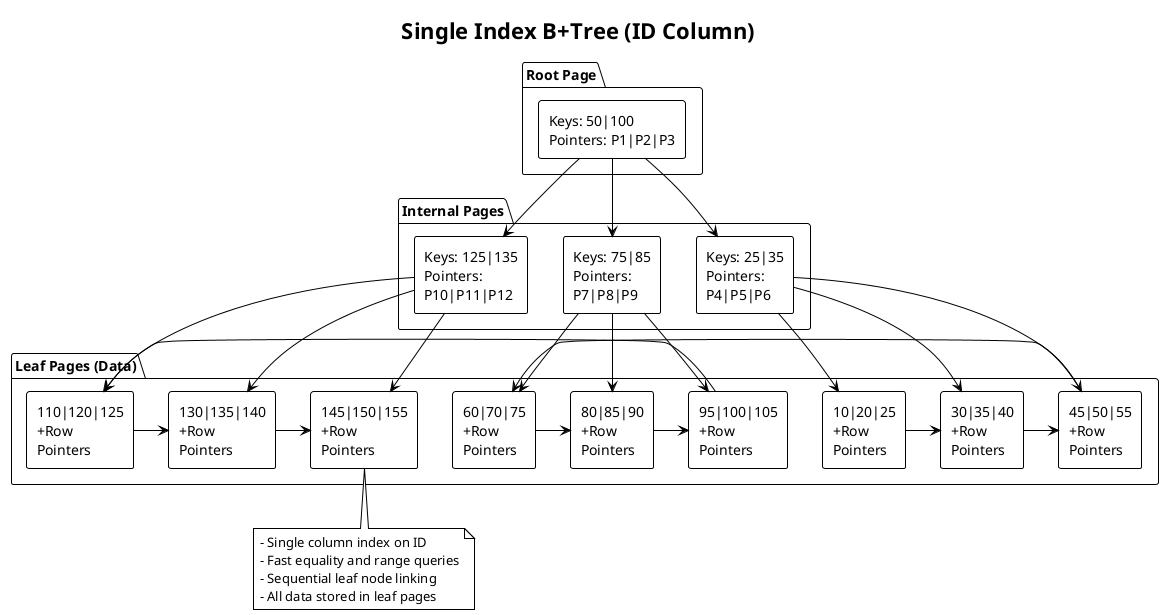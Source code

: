 @startuml Single Index B+Tree
!theme plain

title Single Index B+Tree (ID Column)

package "Root Page" {
  rectangle "Keys: 50|100\nPointers: P1|P2|P3" as root
}

package "Internal Pages" {
  rectangle "Keys: 25|35\nPointers:\nP4|P5|P6" as internal1
  rectangle "Keys: 75|85\nPointers:\nP7|P8|P9" as internal2
  rectangle "Keys: 125|135\nPointers:\nP10|P11|P12" as internal3
}

package "Leaf Pages (Data)" {
  rectangle "10|20|25\n+Row\nPointers" as leaf1
  rectangle "30|35|40\n+Row\nPointers" as leaf2
  rectangle "45|50|55\n+Row\nPointers" as leaf3
  rectangle "60|70|75\n+Row\nPointers" as leaf4
  rectangle "80|85|90\n+Row\nPointers" as leaf5
  rectangle "95|100|105\n+Row\nPointers" as leaf6
  rectangle "110|120|125\n+Row\nPointers" as leaf7
  rectangle "130|135|140\n+Row\nPointers" as leaf8
  rectangle "145|150|155\n+Row\nPointers" as leaf9
}

' Tree structure
root -down-> internal1
root -down-> internal2
root -down-> internal3

internal1 -down-> leaf1
internal1 -down-> leaf2
internal1 -down-> leaf3

internal2 -down-> leaf4
internal2 -down-> leaf5
internal2 -down-> leaf6

internal3 -down-> leaf7
internal3 -down-> leaf8
internal3 -down-> leaf9

' Leaf linked list
leaf1 -right-> leaf2
leaf2 -right-> leaf3
leaf3 -right-> leaf4
leaf4 -right-> leaf5
leaf5 -right-> leaf6
leaf6 -right-> leaf7
leaf7 -right-> leaf8
leaf8 -right-> leaf9

note bottom
  - Single column index on ID
  - Fast equality and range queries
  - Sequential leaf node linking
  - All data stored in leaf pages
end note

@enduml